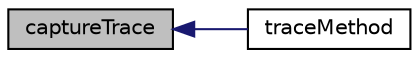 digraph "captureTrace"
{
  edge [fontname="Helvetica",fontsize="10",labelfontname="Helvetica",labelfontsize="10"];
  node [fontname="Helvetica",fontsize="10",shape=record];
  rankdir="LR";
  Node1 [label="captureTrace",height=0.2,width=0.4,color="black", fillcolor="grey75", style="filled" fontcolor="black"];
  Node1 -> Node2 [dir="back",color="midnightblue",fontsize="10",style="solid",fontname="Helvetica"];
  Node2 [label="traceMethod",height=0.2,width=0.4,color="black", fillcolor="white", style="filled",URL="$class_simple_stack_trace.html#a29037a5453b982b38bd6464dbd0b71a3"];
}
